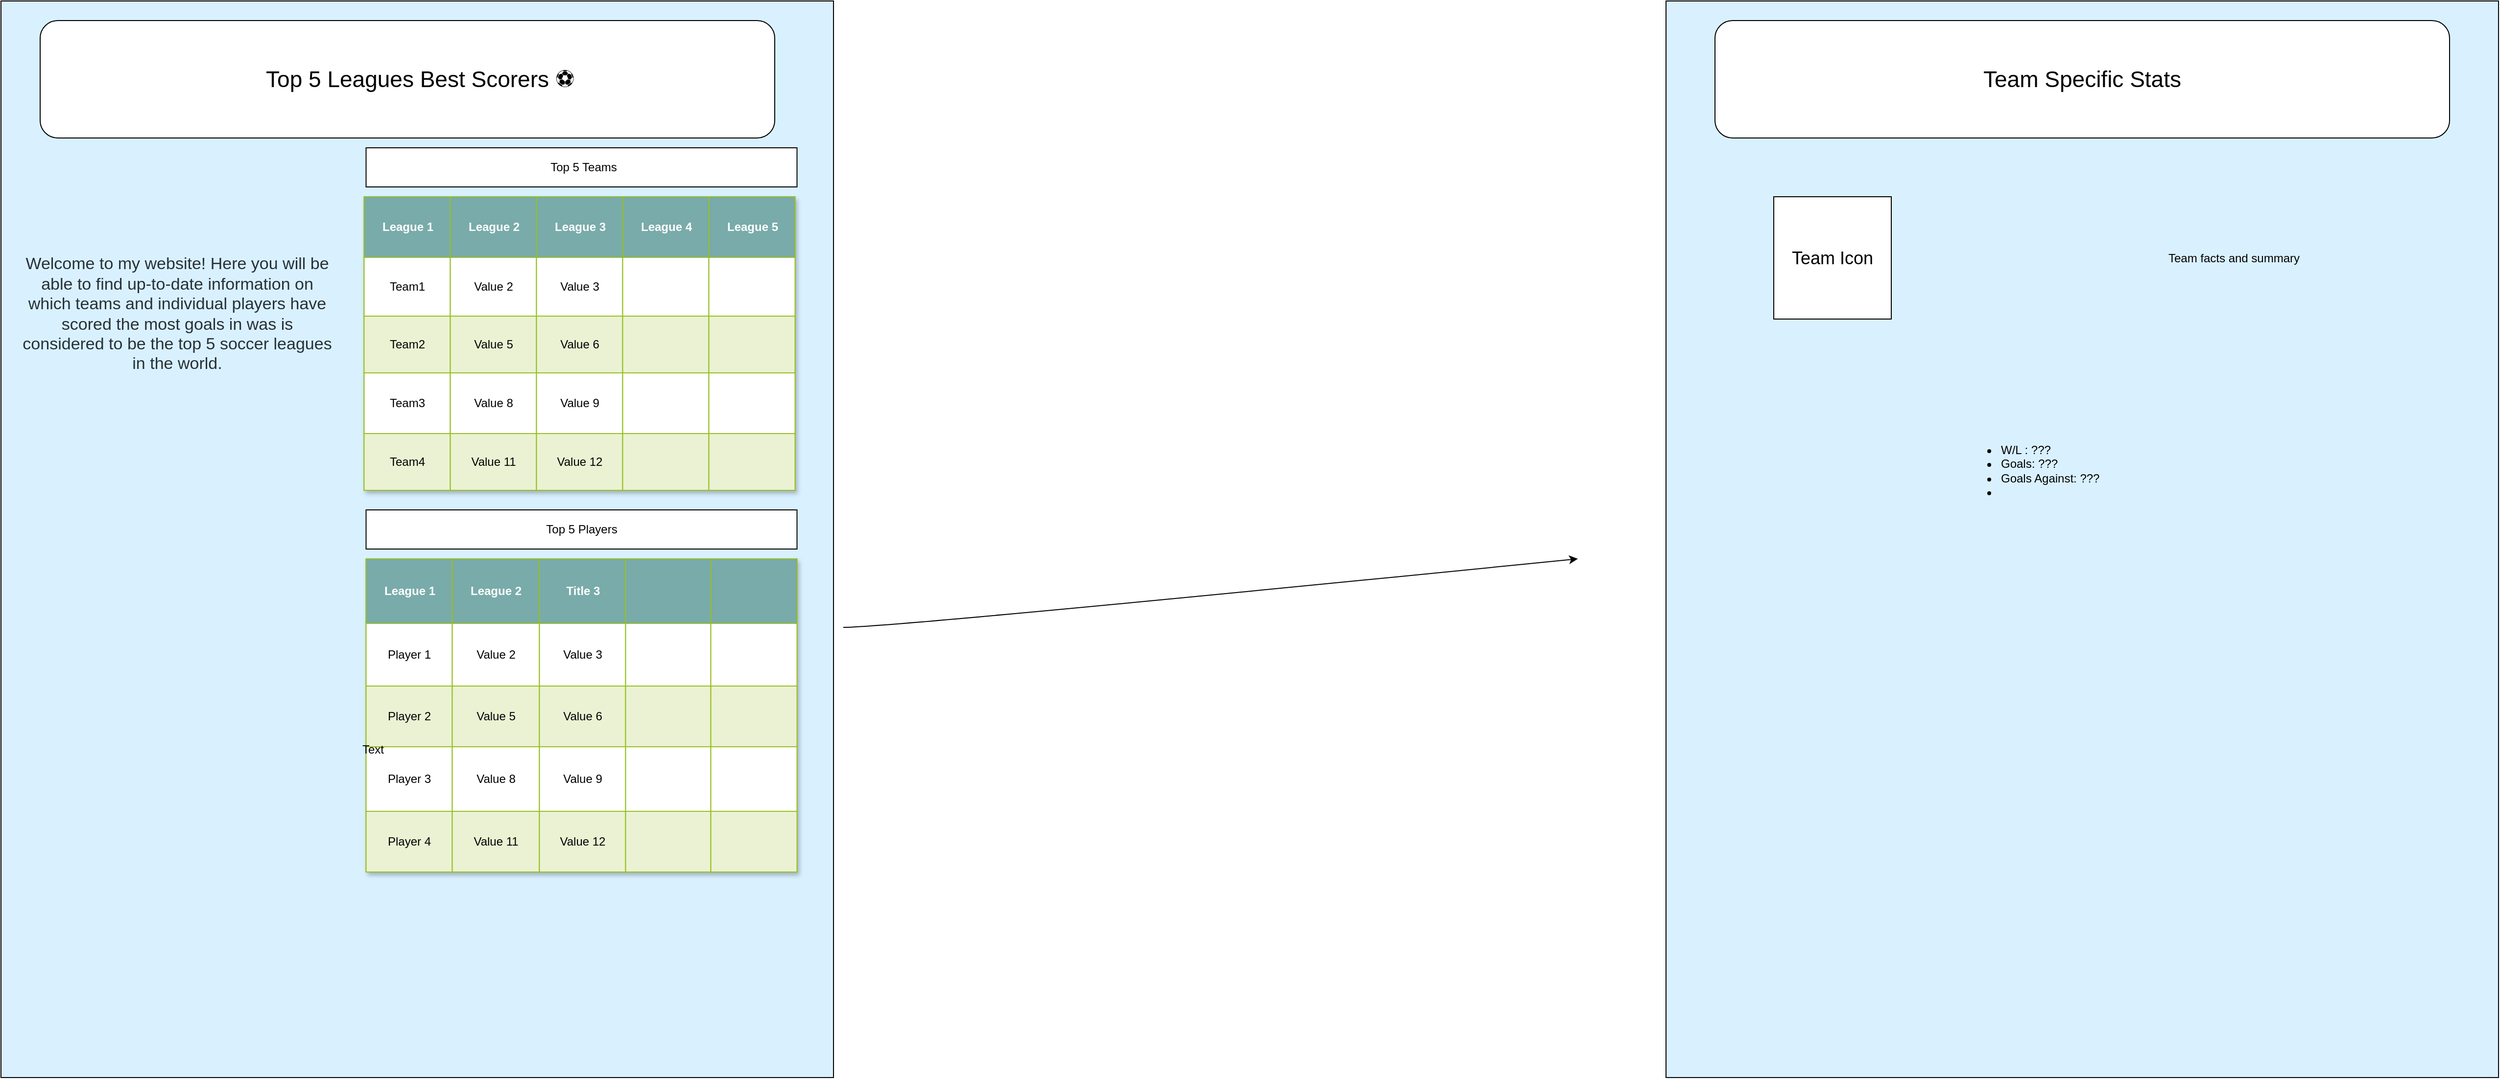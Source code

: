 <mxfile version="24.7.6">
  <diagram name="Page-1" id="lAEC4sKNwvME6B4Y-kTL">
    <mxGraphModel dx="1793" dy="968" grid="1" gridSize="10" guides="1" tooltips="1" connect="1" arrows="1" fold="1" page="1" pageScale="1" pageWidth="850" pageHeight="1100" math="0" shadow="0">
      <root>
        <mxCell id="0" />
        <mxCell id="1" parent="0" />
        <mxCell id="4pZrdhgn44m1h8Vc9Evg-91" value="" style="rounded=0;whiteSpace=wrap;html=1;fillColor=#D9F1FF;" parent="1" vertex="1">
          <mxGeometry width="850" height="1100" as="geometry" />
        </mxCell>
        <mxCell id="2yeSt3VRnw0PstPdTCbh-1" value="" style="rounded=1;whiteSpace=wrap;html=1;" parent="1" vertex="1">
          <mxGeometry x="40" y="20" width="750" height="120" as="geometry" />
        </mxCell>
        <mxCell id="4pZrdhgn44m1h8Vc9Evg-7" value="Assets" style="childLayout=tableLayout;recursiveResize=0;strokeColor=#98bf21;fillColor=#c1cfda;shadow=1;textShadow=0;" parent="1" vertex="1">
          <mxGeometry x="370.75" y="200" width="440" height="300" as="geometry" />
        </mxCell>
        <mxCell id="4pZrdhgn44m1h8Vc9Evg-8" style="shape=tableRow;horizontal=0;startSize=0;swimlaneHead=0;swimlaneBody=0;top=0;left=0;bottom=0;right=0;dropTarget=0;collapsible=0;recursiveResize=0;expand=0;fontStyle=0;strokeColor=inherit;fillColor=#ffffff;" parent="4pZrdhgn44m1h8Vc9Evg-7" vertex="1">
          <mxGeometry width="440" height="62" as="geometry" />
        </mxCell>
        <mxCell id="4pZrdhgn44m1h8Vc9Evg-9" value="League 1" style="connectable=0;recursiveResize=0;strokeColor=inherit;fillColor=#78abaa;align=center;fontStyle=1;fontColor=#FFFFFF;html=1;" parent="4pZrdhgn44m1h8Vc9Evg-8" vertex="1">
          <mxGeometry width="88" height="62" as="geometry">
            <mxRectangle width="88" height="62" as="alternateBounds" />
          </mxGeometry>
        </mxCell>
        <mxCell id="4pZrdhgn44m1h8Vc9Evg-10" value="League 2" style="connectable=0;recursiveResize=0;strokeColor=inherit;fillColor=#78abaa;align=center;fontStyle=1;fontColor=#FFFFFF;html=1;" parent="4pZrdhgn44m1h8Vc9Evg-8" vertex="1">
          <mxGeometry x="88" width="88" height="62" as="geometry">
            <mxRectangle width="88" height="62" as="alternateBounds" />
          </mxGeometry>
        </mxCell>
        <mxCell id="4pZrdhgn44m1h8Vc9Evg-11" value="League 3" style="connectable=0;recursiveResize=0;strokeColor=inherit;fillColor=#78abaa;align=center;fontStyle=1;fontColor=#FFFFFF;html=1;" parent="4pZrdhgn44m1h8Vc9Evg-8" vertex="1">
          <mxGeometry x="176" width="88" height="62" as="geometry">
            <mxRectangle width="88" height="62" as="alternateBounds" />
          </mxGeometry>
        </mxCell>
        <mxCell id="4pZrdhgn44m1h8Vc9Evg-49" value="League 4" style="connectable=0;recursiveResize=0;strokeColor=inherit;fillColor=#78abaa;align=center;fontStyle=1;fontColor=#FFFFFF;html=1;" parent="4pZrdhgn44m1h8Vc9Evg-8" vertex="1">
          <mxGeometry x="264" width="88" height="62" as="geometry">
            <mxRectangle width="88" height="62" as="alternateBounds" />
          </mxGeometry>
        </mxCell>
        <mxCell id="4pZrdhgn44m1h8Vc9Evg-54" value="League 5" style="connectable=0;recursiveResize=0;strokeColor=inherit;fillColor=#78abaa;align=center;fontStyle=1;fontColor=#FFFFFF;html=1;" parent="4pZrdhgn44m1h8Vc9Evg-8" vertex="1">
          <mxGeometry x="352" width="88" height="62" as="geometry">
            <mxRectangle width="88" height="62" as="alternateBounds" />
          </mxGeometry>
        </mxCell>
        <mxCell id="4pZrdhgn44m1h8Vc9Evg-12" value="" style="shape=tableRow;horizontal=0;startSize=0;swimlaneHead=0;swimlaneBody=0;top=0;left=0;bottom=0;right=0;dropTarget=0;collapsible=0;recursiveResize=0;expand=0;fontStyle=0;strokeColor=inherit;fillColor=#ffffff;" parent="4pZrdhgn44m1h8Vc9Evg-7" vertex="1">
          <mxGeometry y="62" width="440" height="60" as="geometry" />
        </mxCell>
        <mxCell id="4pZrdhgn44m1h8Vc9Evg-13" value="Team1" style="connectable=0;recursiveResize=0;strokeColor=inherit;fillColor=inherit;align=center;whiteSpace=wrap;html=1;" parent="4pZrdhgn44m1h8Vc9Evg-12" vertex="1">
          <mxGeometry width="88" height="60" as="geometry">
            <mxRectangle width="88" height="60" as="alternateBounds" />
          </mxGeometry>
        </mxCell>
        <mxCell id="4pZrdhgn44m1h8Vc9Evg-14" value="Value 2" style="connectable=0;recursiveResize=0;strokeColor=inherit;fillColor=inherit;align=center;whiteSpace=wrap;html=1;" parent="4pZrdhgn44m1h8Vc9Evg-12" vertex="1">
          <mxGeometry x="88" width="88" height="60" as="geometry">
            <mxRectangle width="88" height="60" as="alternateBounds" />
          </mxGeometry>
        </mxCell>
        <mxCell id="4pZrdhgn44m1h8Vc9Evg-15" value="Value 3" style="connectable=0;recursiveResize=0;strokeColor=inherit;fillColor=inherit;align=center;whiteSpace=wrap;html=1;" parent="4pZrdhgn44m1h8Vc9Evg-12" vertex="1">
          <mxGeometry x="176" width="88" height="60" as="geometry">
            <mxRectangle width="88" height="60" as="alternateBounds" />
          </mxGeometry>
        </mxCell>
        <mxCell id="4pZrdhgn44m1h8Vc9Evg-50" style="connectable=0;recursiveResize=0;strokeColor=inherit;fillColor=inherit;align=center;whiteSpace=wrap;html=1;" parent="4pZrdhgn44m1h8Vc9Evg-12" vertex="1">
          <mxGeometry x="264" width="88" height="60" as="geometry">
            <mxRectangle width="88" height="60" as="alternateBounds" />
          </mxGeometry>
        </mxCell>
        <mxCell id="4pZrdhgn44m1h8Vc9Evg-55" style="connectable=0;recursiveResize=0;strokeColor=inherit;fillColor=inherit;align=center;whiteSpace=wrap;html=1;" parent="4pZrdhgn44m1h8Vc9Evg-12" vertex="1">
          <mxGeometry x="352" width="88" height="60" as="geometry">
            <mxRectangle width="88" height="60" as="alternateBounds" />
          </mxGeometry>
        </mxCell>
        <mxCell id="4pZrdhgn44m1h8Vc9Evg-16" value="" style="shape=tableRow;horizontal=0;startSize=0;swimlaneHead=0;swimlaneBody=0;top=0;left=0;bottom=0;right=0;dropTarget=0;collapsible=0;recursiveResize=0;expand=0;fontStyle=1;strokeColor=inherit;fillColor=#EAF2D3;" parent="4pZrdhgn44m1h8Vc9Evg-7" vertex="1">
          <mxGeometry y="122" width="440" height="58" as="geometry" />
        </mxCell>
        <mxCell id="4pZrdhgn44m1h8Vc9Evg-17" value="Team2" style="connectable=0;recursiveResize=0;strokeColor=inherit;fillColor=inherit;whiteSpace=wrap;html=1;" parent="4pZrdhgn44m1h8Vc9Evg-16" vertex="1">
          <mxGeometry width="88" height="58" as="geometry">
            <mxRectangle width="88" height="58" as="alternateBounds" />
          </mxGeometry>
        </mxCell>
        <mxCell id="4pZrdhgn44m1h8Vc9Evg-18" value="Value 5" style="connectable=0;recursiveResize=0;strokeColor=inherit;fillColor=inherit;whiteSpace=wrap;html=1;" parent="4pZrdhgn44m1h8Vc9Evg-16" vertex="1">
          <mxGeometry x="88" width="88" height="58" as="geometry">
            <mxRectangle width="88" height="58" as="alternateBounds" />
          </mxGeometry>
        </mxCell>
        <mxCell id="4pZrdhgn44m1h8Vc9Evg-19" value="Value 6" style="connectable=0;recursiveResize=0;strokeColor=inherit;fillColor=inherit;whiteSpace=wrap;html=1;" parent="4pZrdhgn44m1h8Vc9Evg-16" vertex="1">
          <mxGeometry x="176" width="88" height="58" as="geometry">
            <mxRectangle width="88" height="58" as="alternateBounds" />
          </mxGeometry>
        </mxCell>
        <mxCell id="4pZrdhgn44m1h8Vc9Evg-51" style="connectable=0;recursiveResize=0;strokeColor=inherit;fillColor=inherit;whiteSpace=wrap;html=1;" parent="4pZrdhgn44m1h8Vc9Evg-16" vertex="1">
          <mxGeometry x="264" width="88" height="58" as="geometry">
            <mxRectangle width="88" height="58" as="alternateBounds" />
          </mxGeometry>
        </mxCell>
        <mxCell id="4pZrdhgn44m1h8Vc9Evg-56" style="connectable=0;recursiveResize=0;strokeColor=inherit;fillColor=inherit;whiteSpace=wrap;html=1;" parent="4pZrdhgn44m1h8Vc9Evg-16" vertex="1">
          <mxGeometry x="352" width="88" height="58" as="geometry">
            <mxRectangle width="88" height="58" as="alternateBounds" />
          </mxGeometry>
        </mxCell>
        <mxCell id="4pZrdhgn44m1h8Vc9Evg-20" value="" style="shape=tableRow;horizontal=0;startSize=0;swimlaneHead=0;swimlaneBody=0;top=0;left=0;bottom=0;right=0;dropTarget=0;collapsible=0;recursiveResize=0;expand=0;fontStyle=0;strokeColor=inherit;fillColor=#ffffff;" parent="4pZrdhgn44m1h8Vc9Evg-7" vertex="1">
          <mxGeometry y="180" width="440" height="62" as="geometry" />
        </mxCell>
        <mxCell id="4pZrdhgn44m1h8Vc9Evg-21" value="Team3" style="connectable=0;recursiveResize=0;strokeColor=inherit;fillColor=inherit;fontStyle=0;align=center;whiteSpace=wrap;html=1;" parent="4pZrdhgn44m1h8Vc9Evg-20" vertex="1">
          <mxGeometry width="88" height="62" as="geometry">
            <mxRectangle width="88" height="62" as="alternateBounds" />
          </mxGeometry>
        </mxCell>
        <mxCell id="4pZrdhgn44m1h8Vc9Evg-22" value="Value 8" style="connectable=0;recursiveResize=0;strokeColor=inherit;fillColor=inherit;fontStyle=0;align=center;whiteSpace=wrap;html=1;" parent="4pZrdhgn44m1h8Vc9Evg-20" vertex="1">
          <mxGeometry x="88" width="88" height="62" as="geometry">
            <mxRectangle width="88" height="62" as="alternateBounds" />
          </mxGeometry>
        </mxCell>
        <mxCell id="4pZrdhgn44m1h8Vc9Evg-23" value="Value 9" style="connectable=0;recursiveResize=0;strokeColor=inherit;fillColor=inherit;fontStyle=0;align=center;whiteSpace=wrap;html=1;" parent="4pZrdhgn44m1h8Vc9Evg-20" vertex="1">
          <mxGeometry x="176" width="88" height="62" as="geometry">
            <mxRectangle width="88" height="62" as="alternateBounds" />
          </mxGeometry>
        </mxCell>
        <mxCell id="4pZrdhgn44m1h8Vc9Evg-52" style="connectable=0;recursiveResize=0;strokeColor=inherit;fillColor=inherit;fontStyle=0;align=center;whiteSpace=wrap;html=1;" parent="4pZrdhgn44m1h8Vc9Evg-20" vertex="1">
          <mxGeometry x="264" width="88" height="62" as="geometry">
            <mxRectangle width="88" height="62" as="alternateBounds" />
          </mxGeometry>
        </mxCell>
        <mxCell id="4pZrdhgn44m1h8Vc9Evg-57" style="connectable=0;recursiveResize=0;strokeColor=inherit;fillColor=inherit;fontStyle=0;align=center;whiteSpace=wrap;html=1;" parent="4pZrdhgn44m1h8Vc9Evg-20" vertex="1">
          <mxGeometry x="352" width="88" height="62" as="geometry">
            <mxRectangle width="88" height="62" as="alternateBounds" />
          </mxGeometry>
        </mxCell>
        <mxCell id="4pZrdhgn44m1h8Vc9Evg-24" value="" style="shape=tableRow;horizontal=0;startSize=0;swimlaneHead=0;swimlaneBody=0;top=0;left=0;bottom=0;right=0;dropTarget=0;collapsible=0;recursiveResize=0;expand=0;fontStyle=1;strokeColor=inherit;fillColor=#EAF2D3;" parent="4pZrdhgn44m1h8Vc9Evg-7" vertex="1">
          <mxGeometry y="242" width="440" height="58" as="geometry" />
        </mxCell>
        <mxCell id="4pZrdhgn44m1h8Vc9Evg-25" value="Team4" style="connectable=0;recursiveResize=0;strokeColor=inherit;fillColor=inherit;whiteSpace=wrap;html=1;" parent="4pZrdhgn44m1h8Vc9Evg-24" vertex="1">
          <mxGeometry width="88" height="58" as="geometry">
            <mxRectangle width="88" height="58" as="alternateBounds" />
          </mxGeometry>
        </mxCell>
        <mxCell id="4pZrdhgn44m1h8Vc9Evg-26" value="Value 11" style="connectable=0;recursiveResize=0;strokeColor=inherit;fillColor=inherit;whiteSpace=wrap;html=1;" parent="4pZrdhgn44m1h8Vc9Evg-24" vertex="1">
          <mxGeometry x="88" width="88" height="58" as="geometry">
            <mxRectangle width="88" height="58" as="alternateBounds" />
          </mxGeometry>
        </mxCell>
        <mxCell id="4pZrdhgn44m1h8Vc9Evg-27" value="Value 12" style="connectable=0;recursiveResize=0;strokeColor=inherit;fillColor=inherit;whiteSpace=wrap;html=1;" parent="4pZrdhgn44m1h8Vc9Evg-24" vertex="1">
          <mxGeometry x="176" width="88" height="58" as="geometry">
            <mxRectangle width="88" height="58" as="alternateBounds" />
          </mxGeometry>
        </mxCell>
        <mxCell id="4pZrdhgn44m1h8Vc9Evg-53" style="connectable=0;recursiveResize=0;strokeColor=inherit;fillColor=inherit;whiteSpace=wrap;html=1;" parent="4pZrdhgn44m1h8Vc9Evg-24" vertex="1">
          <mxGeometry x="264" width="88" height="58" as="geometry">
            <mxRectangle width="88" height="58" as="alternateBounds" />
          </mxGeometry>
        </mxCell>
        <mxCell id="4pZrdhgn44m1h8Vc9Evg-58" style="connectable=0;recursiveResize=0;strokeColor=inherit;fillColor=inherit;whiteSpace=wrap;html=1;" parent="4pZrdhgn44m1h8Vc9Evg-24" vertex="1">
          <mxGeometry x="352" width="88" height="58" as="geometry">
            <mxRectangle width="88" height="58" as="alternateBounds" />
          </mxGeometry>
        </mxCell>
        <mxCell id="4pZrdhgn44m1h8Vc9Evg-59" value="&lt;font style=&quot;font-size: 23px;&quot;&gt;&amp;nbsp;Top 5 Leagues Best Scorers ⚽&lt;/font&gt;" style="text;html=1;align=center;verticalAlign=middle;whiteSpace=wrap;rounded=0;" parent="1" vertex="1">
          <mxGeometry x="251" y="38.12" width="347.75" height="83.75" as="geometry" />
        </mxCell>
        <mxCell id="4pZrdhgn44m1h8Vc9Evg-92" value="&lt;font style=&quot;font-size: 17px;&quot;&gt;Welcome to my website! Here you will be able to find up-to-date information on which teams and individual players have scored the most goals in was is considered to be the top 5 soccer leagues in the world. &lt;/font&gt;" style="text;html=1;align=center;verticalAlign=middle;whiteSpace=wrap;rounded=0;fontColor=#283038;" parent="1" vertex="1">
          <mxGeometry x="20" y="150" width="320" height="340" as="geometry" />
        </mxCell>
        <mxCell id="4pZrdhgn44m1h8Vc9Evg-60" value="Assets" style="childLayout=tableLayout;recursiveResize=0;strokeColor=#98bf21;fillColor=#A7C942;shadow=1;" parent="1" vertex="1">
          <mxGeometry x="372.75" y="570" width="440" height="320" as="geometry" />
        </mxCell>
        <mxCell id="4pZrdhgn44m1h8Vc9Evg-61" style="shape=tableRow;horizontal=0;startSize=0;swimlaneHead=0;swimlaneBody=0;top=0;left=0;bottom=0;right=0;dropTarget=0;collapsible=0;recursiveResize=0;expand=0;fontStyle=0;strokeColor=inherit;fillColor=#ffffff;" parent="4pZrdhgn44m1h8Vc9Evg-60" vertex="1">
          <mxGeometry width="440" height="66" as="geometry" />
        </mxCell>
        <mxCell id="4pZrdhgn44m1h8Vc9Evg-62" value="League 1" style="connectable=0;recursiveResize=0;strokeColor=inherit;fillColor=#78abaa;align=center;fontStyle=1;fontColor=#FFFFFF;html=1;" parent="4pZrdhgn44m1h8Vc9Evg-61" vertex="1">
          <mxGeometry width="88" height="66" as="geometry">
            <mxRectangle width="88" height="66" as="alternateBounds" />
          </mxGeometry>
        </mxCell>
        <mxCell id="4pZrdhgn44m1h8Vc9Evg-63" value="League 2" style="connectable=0;recursiveResize=0;strokeColor=inherit;fillColor=#78abaa;align=center;fontStyle=1;fontColor=#FFFFFF;html=1;" parent="4pZrdhgn44m1h8Vc9Evg-61" vertex="1">
          <mxGeometry x="88" width="89" height="66" as="geometry">
            <mxRectangle width="89" height="66" as="alternateBounds" />
          </mxGeometry>
        </mxCell>
        <mxCell id="4pZrdhgn44m1h8Vc9Evg-64" value="Title 3" style="connectable=0;recursiveResize=0;strokeColor=inherit;fillColor=#78abaa;align=center;fontStyle=1;fontColor=#FFFFFF;html=1;" parent="4pZrdhgn44m1h8Vc9Evg-61" vertex="1">
          <mxGeometry x="177" width="88" height="66" as="geometry">
            <mxRectangle width="88" height="66" as="alternateBounds" />
          </mxGeometry>
        </mxCell>
        <mxCell id="4pZrdhgn44m1h8Vc9Evg-81" style="connectable=0;recursiveResize=0;strokeColor=inherit;fillColor=#78abaa;align=center;fontStyle=1;fontColor=#FFFFFF;html=1;" parent="4pZrdhgn44m1h8Vc9Evg-61" vertex="1">
          <mxGeometry x="265" width="87" height="66" as="geometry">
            <mxRectangle width="87" height="66" as="alternateBounds" />
          </mxGeometry>
        </mxCell>
        <mxCell id="4pZrdhgn44m1h8Vc9Evg-86" style="connectable=0;recursiveResize=0;strokeColor=inherit;fillColor=#78ABAA;align=center;fontStyle=1;fontColor=#FFFFFF;html=1;" parent="4pZrdhgn44m1h8Vc9Evg-61" vertex="1">
          <mxGeometry x="352" width="88" height="66" as="geometry">
            <mxRectangle width="88" height="66" as="alternateBounds" />
          </mxGeometry>
        </mxCell>
        <mxCell id="4pZrdhgn44m1h8Vc9Evg-65" value="" style="shape=tableRow;horizontal=0;startSize=0;swimlaneHead=0;swimlaneBody=0;top=0;left=0;bottom=0;right=0;dropTarget=0;collapsible=0;recursiveResize=0;expand=0;fontStyle=0;strokeColor=inherit;fillColor=#ffffff;" parent="4pZrdhgn44m1h8Vc9Evg-60" vertex="1">
          <mxGeometry y="66" width="440" height="64" as="geometry" />
        </mxCell>
        <mxCell id="4pZrdhgn44m1h8Vc9Evg-66" value="Player 1" style="connectable=0;recursiveResize=0;strokeColor=inherit;fillColor=inherit;align=center;whiteSpace=wrap;html=1;" parent="4pZrdhgn44m1h8Vc9Evg-65" vertex="1">
          <mxGeometry width="88" height="64" as="geometry">
            <mxRectangle width="88" height="64" as="alternateBounds" />
          </mxGeometry>
        </mxCell>
        <mxCell id="4pZrdhgn44m1h8Vc9Evg-67" value="Value 2" style="connectable=0;recursiveResize=0;strokeColor=inherit;fillColor=inherit;align=center;whiteSpace=wrap;html=1;" parent="4pZrdhgn44m1h8Vc9Evg-65" vertex="1">
          <mxGeometry x="88" width="89" height="64" as="geometry">
            <mxRectangle width="89" height="64" as="alternateBounds" />
          </mxGeometry>
        </mxCell>
        <mxCell id="4pZrdhgn44m1h8Vc9Evg-68" value="Value 3" style="connectable=0;recursiveResize=0;strokeColor=inherit;fillColor=inherit;align=center;whiteSpace=wrap;html=1;" parent="4pZrdhgn44m1h8Vc9Evg-65" vertex="1">
          <mxGeometry x="177" width="88" height="64" as="geometry">
            <mxRectangle width="88" height="64" as="alternateBounds" />
          </mxGeometry>
        </mxCell>
        <mxCell id="4pZrdhgn44m1h8Vc9Evg-82" style="connectable=0;recursiveResize=0;strokeColor=inherit;fillColor=inherit;align=center;whiteSpace=wrap;html=1;" parent="4pZrdhgn44m1h8Vc9Evg-65" vertex="1">
          <mxGeometry x="265" width="87" height="64" as="geometry">
            <mxRectangle width="87" height="64" as="alternateBounds" />
          </mxGeometry>
        </mxCell>
        <mxCell id="4pZrdhgn44m1h8Vc9Evg-87" style="connectable=0;recursiveResize=0;strokeColor=inherit;fillColor=inherit;align=center;whiteSpace=wrap;html=1;" parent="4pZrdhgn44m1h8Vc9Evg-65" vertex="1">
          <mxGeometry x="352" width="88" height="64" as="geometry">
            <mxRectangle width="88" height="64" as="alternateBounds" />
          </mxGeometry>
        </mxCell>
        <mxCell id="4pZrdhgn44m1h8Vc9Evg-69" value="" style="shape=tableRow;horizontal=0;startSize=0;swimlaneHead=0;swimlaneBody=0;top=0;left=0;bottom=0;right=0;dropTarget=0;collapsible=0;recursiveResize=0;expand=0;fontStyle=1;strokeColor=inherit;fillColor=#EAF2D3;" parent="4pZrdhgn44m1h8Vc9Evg-60" vertex="1">
          <mxGeometry y="130" width="440" height="62" as="geometry" />
        </mxCell>
        <mxCell id="4pZrdhgn44m1h8Vc9Evg-70" value="Player 2" style="connectable=0;recursiveResize=0;strokeColor=inherit;fillColor=inherit;whiteSpace=wrap;html=1;" parent="4pZrdhgn44m1h8Vc9Evg-69" vertex="1">
          <mxGeometry width="88" height="62" as="geometry">
            <mxRectangle width="88" height="62" as="alternateBounds" />
          </mxGeometry>
        </mxCell>
        <mxCell id="4pZrdhgn44m1h8Vc9Evg-71" value="Value 5" style="connectable=0;recursiveResize=0;strokeColor=inherit;fillColor=inherit;whiteSpace=wrap;html=1;" parent="4pZrdhgn44m1h8Vc9Evg-69" vertex="1">
          <mxGeometry x="88" width="89" height="62" as="geometry">
            <mxRectangle width="89" height="62" as="alternateBounds" />
          </mxGeometry>
        </mxCell>
        <mxCell id="4pZrdhgn44m1h8Vc9Evg-72" value="Value 6" style="connectable=0;recursiveResize=0;strokeColor=inherit;fillColor=inherit;whiteSpace=wrap;html=1;" parent="4pZrdhgn44m1h8Vc9Evg-69" vertex="1">
          <mxGeometry x="177" width="88" height="62" as="geometry">
            <mxRectangle width="88" height="62" as="alternateBounds" />
          </mxGeometry>
        </mxCell>
        <mxCell id="4pZrdhgn44m1h8Vc9Evg-83" style="connectable=0;recursiveResize=0;strokeColor=inherit;fillColor=inherit;whiteSpace=wrap;html=1;" parent="4pZrdhgn44m1h8Vc9Evg-69" vertex="1">
          <mxGeometry x="265" width="87" height="62" as="geometry">
            <mxRectangle width="87" height="62" as="alternateBounds" />
          </mxGeometry>
        </mxCell>
        <mxCell id="4pZrdhgn44m1h8Vc9Evg-88" style="connectable=0;recursiveResize=0;strokeColor=inherit;fillColor=inherit;whiteSpace=wrap;html=1;" parent="4pZrdhgn44m1h8Vc9Evg-69" vertex="1">
          <mxGeometry x="352" width="88" height="62" as="geometry">
            <mxRectangle width="88" height="62" as="alternateBounds" />
          </mxGeometry>
        </mxCell>
        <mxCell id="4pZrdhgn44m1h8Vc9Evg-73" value="" style="shape=tableRow;horizontal=0;startSize=0;swimlaneHead=0;swimlaneBody=0;top=0;left=0;bottom=0;right=0;dropTarget=0;collapsible=0;recursiveResize=0;expand=0;fontStyle=0;strokeColor=inherit;fillColor=#ffffff;" parent="4pZrdhgn44m1h8Vc9Evg-60" vertex="1">
          <mxGeometry y="192" width="440" height="66" as="geometry" />
        </mxCell>
        <mxCell id="4pZrdhgn44m1h8Vc9Evg-74" value="Player 3" style="connectable=0;recursiveResize=0;strokeColor=inherit;fillColor=inherit;fontStyle=0;align=center;whiteSpace=wrap;html=1;" parent="4pZrdhgn44m1h8Vc9Evg-73" vertex="1">
          <mxGeometry width="88" height="66" as="geometry">
            <mxRectangle width="88" height="66" as="alternateBounds" />
          </mxGeometry>
        </mxCell>
        <mxCell id="4pZrdhgn44m1h8Vc9Evg-75" value="Value 8" style="connectable=0;recursiveResize=0;strokeColor=inherit;fillColor=inherit;fontStyle=0;align=center;whiteSpace=wrap;html=1;" parent="4pZrdhgn44m1h8Vc9Evg-73" vertex="1">
          <mxGeometry x="88" width="89" height="66" as="geometry">
            <mxRectangle width="89" height="66" as="alternateBounds" />
          </mxGeometry>
        </mxCell>
        <mxCell id="4pZrdhgn44m1h8Vc9Evg-76" value="Value 9" style="connectable=0;recursiveResize=0;strokeColor=inherit;fillColor=inherit;fontStyle=0;align=center;whiteSpace=wrap;html=1;" parent="4pZrdhgn44m1h8Vc9Evg-73" vertex="1">
          <mxGeometry x="177" width="88" height="66" as="geometry">
            <mxRectangle width="88" height="66" as="alternateBounds" />
          </mxGeometry>
        </mxCell>
        <mxCell id="4pZrdhgn44m1h8Vc9Evg-84" style="connectable=0;recursiveResize=0;strokeColor=inherit;fillColor=inherit;fontStyle=0;align=center;whiteSpace=wrap;html=1;" parent="4pZrdhgn44m1h8Vc9Evg-73" vertex="1">
          <mxGeometry x="265" width="87" height="66" as="geometry">
            <mxRectangle width="87" height="66" as="alternateBounds" />
          </mxGeometry>
        </mxCell>
        <mxCell id="4pZrdhgn44m1h8Vc9Evg-89" style="connectable=0;recursiveResize=0;strokeColor=inherit;fillColor=inherit;fontStyle=0;align=center;whiteSpace=wrap;html=1;" parent="4pZrdhgn44m1h8Vc9Evg-73" vertex="1">
          <mxGeometry x="352" width="88" height="66" as="geometry">
            <mxRectangle width="88" height="66" as="alternateBounds" />
          </mxGeometry>
        </mxCell>
        <mxCell id="4pZrdhgn44m1h8Vc9Evg-77" value="" style="shape=tableRow;horizontal=0;startSize=0;swimlaneHead=0;swimlaneBody=0;top=0;left=0;bottom=0;right=0;dropTarget=0;collapsible=0;recursiveResize=0;expand=0;fontStyle=1;strokeColor=inherit;fillColor=#EAF2D3;" parent="4pZrdhgn44m1h8Vc9Evg-60" vertex="1">
          <mxGeometry y="258" width="440" height="62" as="geometry" />
        </mxCell>
        <mxCell id="4pZrdhgn44m1h8Vc9Evg-78" value="Player 4" style="connectable=0;recursiveResize=0;strokeColor=inherit;fillColor=inherit;whiteSpace=wrap;html=1;" parent="4pZrdhgn44m1h8Vc9Evg-77" vertex="1">
          <mxGeometry width="88" height="62" as="geometry">
            <mxRectangle width="88" height="62" as="alternateBounds" />
          </mxGeometry>
        </mxCell>
        <mxCell id="4pZrdhgn44m1h8Vc9Evg-79" value="Value 11" style="connectable=0;recursiveResize=0;strokeColor=inherit;fillColor=inherit;whiteSpace=wrap;html=1;" parent="4pZrdhgn44m1h8Vc9Evg-77" vertex="1">
          <mxGeometry x="88" width="89" height="62" as="geometry">
            <mxRectangle width="89" height="62" as="alternateBounds" />
          </mxGeometry>
        </mxCell>
        <mxCell id="4pZrdhgn44m1h8Vc9Evg-80" value="Value 12" style="connectable=0;recursiveResize=0;strokeColor=inherit;fillColor=inherit;whiteSpace=wrap;html=1;" parent="4pZrdhgn44m1h8Vc9Evg-77" vertex="1">
          <mxGeometry x="177" width="88" height="62" as="geometry">
            <mxRectangle width="88" height="62" as="alternateBounds" />
          </mxGeometry>
        </mxCell>
        <mxCell id="4pZrdhgn44m1h8Vc9Evg-85" style="connectable=0;recursiveResize=0;strokeColor=inherit;fillColor=inherit;whiteSpace=wrap;html=1;" parent="4pZrdhgn44m1h8Vc9Evg-77" vertex="1">
          <mxGeometry x="265" width="87" height="62" as="geometry">
            <mxRectangle width="87" height="62" as="alternateBounds" />
          </mxGeometry>
        </mxCell>
        <mxCell id="4pZrdhgn44m1h8Vc9Evg-90" style="connectable=0;recursiveResize=0;strokeColor=inherit;fillColor=inherit;whiteSpace=wrap;html=1;" parent="4pZrdhgn44m1h8Vc9Evg-77" vertex="1">
          <mxGeometry x="352" width="88" height="62" as="geometry">
            <mxRectangle width="88" height="62" as="alternateBounds" />
          </mxGeometry>
        </mxCell>
        <mxCell id="4pZrdhgn44m1h8Vc9Evg-93" value="" style="rounded=0;whiteSpace=wrap;html=1;" parent="1" vertex="1">
          <mxGeometry x="372.75" y="150" width="440" height="40" as="geometry" />
        </mxCell>
        <mxCell id="4pZrdhgn44m1h8Vc9Evg-94" value="Top 5 Teams" style="text;html=1;align=center;verticalAlign=middle;whiteSpace=wrap;rounded=0;" parent="1" vertex="1">
          <mxGeometry x="430" y="155" width="330" height="30" as="geometry" />
        </mxCell>
        <mxCell id="4pZrdhgn44m1h8Vc9Evg-96" value="" style="rounded=0;whiteSpace=wrap;html=1;" parent="1" vertex="1">
          <mxGeometry x="372.75" y="520" width="440" height="40" as="geometry" />
        </mxCell>
        <mxCell id="4pZrdhgn44m1h8Vc9Evg-97" value="Top 5 Players" style="text;html=1;align=center;verticalAlign=middle;whiteSpace=wrap;rounded=0;" parent="1" vertex="1">
          <mxGeometry x="452.75" y="525" width="280" height="30" as="geometry" />
        </mxCell>
        <mxCell id="CWEapN3kdoYWzAm_LrI1-2" value="" style="curved=1;endArrow=classic;html=1;rounded=0;" edge="1" parent="1">
          <mxGeometry width="50" height="50" relative="1" as="geometry">
            <mxPoint x="860" y="640" as="sourcePoint" />
            <mxPoint x="1610" y="570" as="targetPoint" />
            <Array as="points">
              <mxPoint x="910" y="640" />
            </Array>
          </mxGeometry>
        </mxCell>
        <mxCell id="CWEapN3kdoYWzAm_LrI1-3" value="" style="rounded=0;whiteSpace=wrap;html=1;fillColor=#D9F1FF;" vertex="1" parent="1">
          <mxGeometry x="1700" width="850" height="1100" as="geometry" />
        </mxCell>
        <mxCell id="CWEapN3kdoYWzAm_LrI1-4" value="&lt;font style=&quot;font-size: 23px;&quot;&gt;Team Specific Stats&lt;/font&gt;" style="rounded=1;whiteSpace=wrap;html=1;" vertex="1" parent="1">
          <mxGeometry x="1750" y="20" width="750" height="120" as="geometry" />
        </mxCell>
        <mxCell id="CWEapN3kdoYWzAm_LrI1-5" value="Text" style="text;html=1;align=center;verticalAlign=middle;whiteSpace=wrap;rounded=0;" vertex="1" parent="1">
          <mxGeometry x="350" y="750" width="60" height="30" as="geometry" />
        </mxCell>
        <mxCell id="CWEapN3kdoYWzAm_LrI1-6" value="&lt;font style=&quot;font-size: 18px;&quot;&gt;Team Icon&lt;/font&gt;" style="rounded=0;whiteSpace=wrap;html=1;" vertex="1" parent="1">
          <mxGeometry x="1810" y="200" width="120" height="125" as="geometry" />
        </mxCell>
        <mxCell id="CWEapN3kdoYWzAm_LrI1-39" value="Team facts and summary" style="text;html=1;align=center;verticalAlign=middle;whiteSpace=wrap;rounded=0;" vertex="1" parent="1">
          <mxGeometry x="2060" y="182.5" width="440" height="160" as="geometry" />
        </mxCell>
        <mxCell id="CWEapN3kdoYWzAm_LrI1-40" value="&lt;div align=&quot;left&quot;&gt;&lt;ul&gt;&lt;li&gt;W/L : ???&lt;/li&gt;&lt;li&gt;Goals: ???&lt;br&gt;&lt;/li&gt;&lt;li&gt;Goals Against: ???&lt;/li&gt;&lt;li&gt;&lt;br&gt;&lt;/li&gt;&lt;/ul&gt;&lt;/div&gt;" style="text;html=1;align=left;verticalAlign=middle;whiteSpace=wrap;rounded=0;" vertex="1" parent="1">
          <mxGeometry x="2000" y="420" width="280" height="120" as="geometry" />
        </mxCell>
      </root>
    </mxGraphModel>
  </diagram>
</mxfile>
